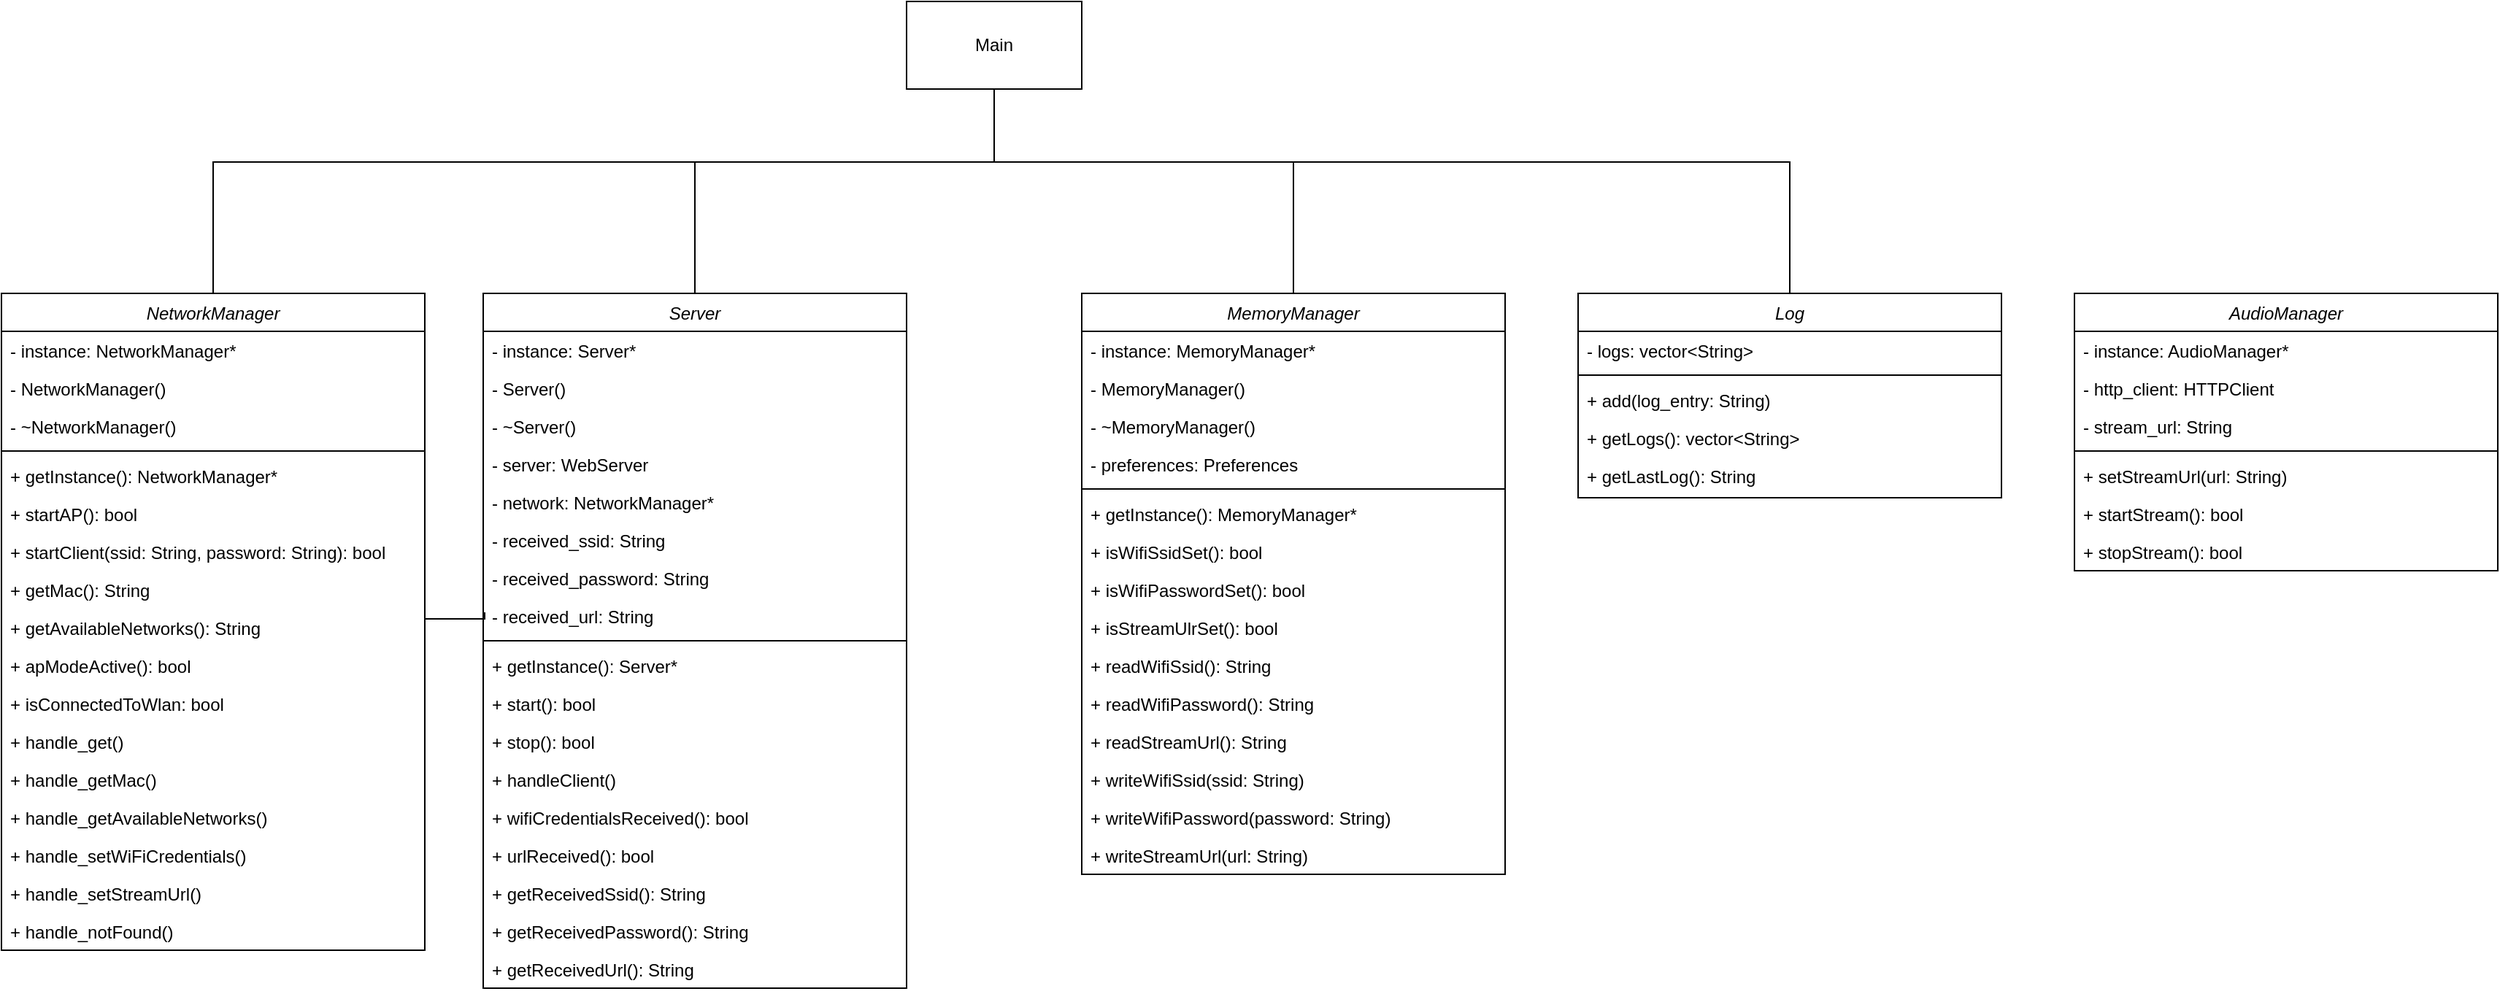 <mxfile version="22.0.3" type="device">
  <diagram id="C5RBs43oDa-KdzZeNtuy" name="Page-1">
    <mxGraphModel dx="646" dy="1547" grid="1" gridSize="10" guides="1" tooltips="1" connect="1" arrows="1" fold="1" page="1" pageScale="1" pageWidth="827" pageHeight="1169" math="0" shadow="0">
      <root>
        <mxCell id="WIyWlLk6GJQsqaUBKTNV-0" />
        <mxCell id="WIyWlLk6GJQsqaUBKTNV-1" parent="WIyWlLk6GJQsqaUBKTNV-0" />
        <mxCell id="xgX-J_OLABiDtd4WPakM-0" style="edgeStyle=orthogonalEdgeStyle;rounded=0;orthogonalLoop=1;jettySize=auto;html=1;entryX=0.5;entryY=1;entryDx=0;entryDy=0;endArrow=none;endFill=0;labelBackgroundColor=none;fontColor=default;" parent="WIyWlLk6GJQsqaUBKTNV-1" source="zkfFHV4jXpPFQw0GAbJ--0" target="f1mqv9CZ9b4WSqhQrzlp-0" edge="1">
          <mxGeometry relative="1" as="geometry">
            <Array as="points">
              <mxPoint x="295" y="80" />
              <mxPoint x="830" y="80" />
            </Array>
          </mxGeometry>
        </mxCell>
        <mxCell id="zkfFHV4jXpPFQw0GAbJ--0" value="NetworkManager" style="swimlane;fontStyle=2;align=center;verticalAlign=top;childLayout=stackLayout;horizontal=1;startSize=26;horizontalStack=0;resizeParent=1;resizeLast=0;collapsible=1;marginBottom=0;rounded=0;shadow=0;strokeWidth=1;labelBackgroundColor=none;" parent="WIyWlLk6GJQsqaUBKTNV-1" vertex="1">
          <mxGeometry x="150" y="170" width="290" height="450" as="geometry">
            <mxRectangle x="230" y="140" width="160" height="26" as="alternateBounds" />
          </mxGeometry>
        </mxCell>
        <mxCell id="zkfFHV4jXpPFQw0GAbJ--3" value="- instance: NetworkManager*" style="text;align=left;verticalAlign=top;spacingLeft=4;spacingRight=4;overflow=hidden;rotatable=0;points=[[0,0.5],[1,0.5]];portConstraint=eastwest;rounded=0;shadow=0;html=0;labelBackgroundColor=none;" parent="zkfFHV4jXpPFQw0GAbJ--0" vertex="1">
          <mxGeometry y="26" width="290" height="26" as="geometry" />
        </mxCell>
        <mxCell id="tdjty9-1SLwj8qhNld4r-47" value="- NetworkManager()" style="text;align=left;verticalAlign=top;spacingLeft=4;spacingRight=4;overflow=hidden;rotatable=0;points=[[0,0.5],[1,0.5]];portConstraint=eastwest;rounded=0;shadow=0;html=0;labelBackgroundColor=none;" parent="zkfFHV4jXpPFQw0GAbJ--0" vertex="1">
          <mxGeometry y="52" width="290" height="26" as="geometry" />
        </mxCell>
        <mxCell id="tdjty9-1SLwj8qhNld4r-49" value="- ~NetworkManager()" style="text;align=left;verticalAlign=top;spacingLeft=4;spacingRight=4;overflow=hidden;rotatable=0;points=[[0,0.5],[1,0.5]];portConstraint=eastwest;rounded=0;shadow=0;html=0;labelBackgroundColor=none;" parent="zkfFHV4jXpPFQw0GAbJ--0" vertex="1">
          <mxGeometry y="78" width="290" height="26" as="geometry" />
        </mxCell>
        <mxCell id="zkfFHV4jXpPFQw0GAbJ--4" value="" style="line;html=1;strokeWidth=1;align=left;verticalAlign=middle;spacingTop=-1;spacingLeft=3;spacingRight=3;rotatable=0;labelPosition=right;points=[];portConstraint=eastwest;labelBackgroundColor=none;rounded=0;" parent="zkfFHV4jXpPFQw0GAbJ--0" vertex="1">
          <mxGeometry y="104" width="290" height="8" as="geometry" />
        </mxCell>
        <mxCell id="zkfFHV4jXpPFQw0GAbJ--5" value="+ getInstance(): NetworkManager*" style="text;align=left;verticalAlign=top;spacingLeft=4;spacingRight=4;overflow=hidden;rotatable=0;points=[[0,0.5],[1,0.5]];portConstraint=eastwest;labelBackgroundColor=none;rounded=0;" parent="zkfFHV4jXpPFQw0GAbJ--0" vertex="1">
          <mxGeometry y="112" width="290" height="26" as="geometry" />
        </mxCell>
        <mxCell id="tdjty9-1SLwj8qhNld4r-6" value="+ startAP(): bool" style="text;align=left;verticalAlign=top;spacingLeft=4;spacingRight=4;overflow=hidden;rotatable=0;points=[[0,0.5],[1,0.5]];portConstraint=eastwest;labelBackgroundColor=none;rounded=0;" parent="zkfFHV4jXpPFQw0GAbJ--0" vertex="1">
          <mxGeometry y="138" width="290" height="26" as="geometry" />
        </mxCell>
        <mxCell id="tdjty9-1SLwj8qhNld4r-16" value="+ startClient(ssid: String, password: String): bool" style="text;align=left;verticalAlign=top;spacingLeft=4;spacingRight=4;overflow=hidden;rotatable=0;points=[[0,0.5],[1,0.5]];portConstraint=eastwest;labelBackgroundColor=none;rounded=0;" parent="zkfFHV4jXpPFQw0GAbJ--0" vertex="1">
          <mxGeometry y="164" width="290" height="26" as="geometry" />
        </mxCell>
        <mxCell id="tdjty9-1SLwj8qhNld4r-17" value="+ getMac(): String" style="text;align=left;verticalAlign=top;spacingLeft=4;spacingRight=4;overflow=hidden;rotatable=0;points=[[0,0.5],[1,0.5]];portConstraint=eastwest;labelBackgroundColor=none;rounded=0;" parent="zkfFHV4jXpPFQw0GAbJ--0" vertex="1">
          <mxGeometry y="190" width="290" height="26" as="geometry" />
        </mxCell>
        <mxCell id="tdjty9-1SLwj8qhNld4r-50" value="+ getAvailableNetworks(): String" style="text;align=left;verticalAlign=top;spacingLeft=4;spacingRight=4;overflow=hidden;rotatable=0;points=[[0,0.5],[1,0.5]];portConstraint=eastwest;labelBackgroundColor=none;rounded=0;" parent="zkfFHV4jXpPFQw0GAbJ--0" vertex="1">
          <mxGeometry y="216" width="290" height="26" as="geometry" />
        </mxCell>
        <mxCell id="3vrt6Uu7tevfZvhqK5N_-3" value="+ apModeActive(): bool" style="text;align=left;verticalAlign=top;spacingLeft=4;spacingRight=4;overflow=hidden;rotatable=0;points=[[0,0.5],[1,0.5]];portConstraint=eastwest;labelBackgroundColor=none;rounded=0;" parent="zkfFHV4jXpPFQw0GAbJ--0" vertex="1">
          <mxGeometry y="242" width="290" height="26" as="geometry" />
        </mxCell>
        <mxCell id="3vrt6Uu7tevfZvhqK5N_-2" value="+ isConnectedToWlan: bool" style="text;align=left;verticalAlign=top;spacingLeft=4;spacingRight=4;overflow=hidden;rotatable=0;points=[[0,0.5],[1,0.5]];portConstraint=eastwest;labelBackgroundColor=none;rounded=0;" parent="zkfFHV4jXpPFQw0GAbJ--0" vertex="1">
          <mxGeometry y="268" width="290" height="26" as="geometry" />
        </mxCell>
        <mxCell id="3vrt6Uu7tevfZvhqK5N_-18" value="+ handle_get()" style="text;align=left;verticalAlign=top;spacingLeft=4;spacingRight=4;overflow=hidden;rotatable=0;points=[[0,0.5],[1,0.5]];portConstraint=eastwest;labelBackgroundColor=none;rounded=0;" parent="zkfFHV4jXpPFQw0GAbJ--0" vertex="1">
          <mxGeometry y="294" width="290" height="26" as="geometry" />
        </mxCell>
        <mxCell id="3vrt6Uu7tevfZvhqK5N_-17" value="+ handle_getMac()" style="text;align=left;verticalAlign=top;spacingLeft=4;spacingRight=4;overflow=hidden;rotatable=0;points=[[0,0.5],[1,0.5]];portConstraint=eastwest;labelBackgroundColor=none;rounded=0;" parent="zkfFHV4jXpPFQw0GAbJ--0" vertex="1">
          <mxGeometry y="320" width="290" height="26" as="geometry" />
        </mxCell>
        <mxCell id="3vrt6Uu7tevfZvhqK5N_-16" value="+ handle_getAvailableNetworks()" style="text;align=left;verticalAlign=top;spacingLeft=4;spacingRight=4;overflow=hidden;rotatable=0;points=[[0,0.5],[1,0.5]];portConstraint=eastwest;labelBackgroundColor=none;rounded=0;" parent="zkfFHV4jXpPFQw0GAbJ--0" vertex="1">
          <mxGeometry y="346" width="290" height="26" as="geometry" />
        </mxCell>
        <mxCell id="3vrt6Uu7tevfZvhqK5N_-15" value="+ handle_setWiFiCredentials()" style="text;align=left;verticalAlign=top;spacingLeft=4;spacingRight=4;overflow=hidden;rotatable=0;points=[[0,0.5],[1,0.5]];portConstraint=eastwest;labelBackgroundColor=none;rounded=0;" parent="zkfFHV4jXpPFQw0GAbJ--0" vertex="1">
          <mxGeometry y="372" width="290" height="26" as="geometry" />
        </mxCell>
        <mxCell id="3vrt6Uu7tevfZvhqK5N_-14" value="+ handle_setStreamUrl()" style="text;align=left;verticalAlign=top;spacingLeft=4;spacingRight=4;overflow=hidden;rotatable=0;points=[[0,0.5],[1,0.5]];portConstraint=eastwest;labelBackgroundColor=none;rounded=0;" parent="zkfFHV4jXpPFQw0GAbJ--0" vertex="1">
          <mxGeometry y="398" width="290" height="26" as="geometry" />
        </mxCell>
        <mxCell id="3vrt6Uu7tevfZvhqK5N_-13" value="+ handle_notFound()" style="text;align=left;verticalAlign=top;spacingLeft=4;spacingRight=4;overflow=hidden;rotatable=0;points=[[0,0.5],[1,0.5]];portConstraint=eastwest;labelBackgroundColor=none;rounded=0;" parent="zkfFHV4jXpPFQw0GAbJ--0" vertex="1">
          <mxGeometry y="424" width="290" height="26" as="geometry" />
        </mxCell>
        <mxCell id="xgX-J_OLABiDtd4WPakM-2" style="edgeStyle=orthogonalEdgeStyle;rounded=0;orthogonalLoop=1;jettySize=auto;html=1;entryX=0.5;entryY=1;entryDx=0;entryDy=0;endArrow=none;endFill=0;labelBackgroundColor=none;fontColor=default;" parent="WIyWlLk6GJQsqaUBKTNV-1" source="tdjty9-1SLwj8qhNld4r-22" target="f1mqv9CZ9b4WSqhQrzlp-0" edge="1">
          <mxGeometry relative="1" as="geometry">
            <Array as="points">
              <mxPoint x="625" y="80" />
              <mxPoint x="830" y="80" />
            </Array>
          </mxGeometry>
        </mxCell>
        <mxCell id="tdjty9-1SLwj8qhNld4r-22" value="Server" style="swimlane;fontStyle=2;align=center;verticalAlign=top;childLayout=stackLayout;horizontal=1;startSize=26;horizontalStack=0;resizeParent=1;resizeLast=0;collapsible=1;marginBottom=0;rounded=0;shadow=0;strokeWidth=1;labelBackgroundColor=none;" parent="WIyWlLk6GJQsqaUBKTNV-1" vertex="1">
          <mxGeometry x="480" y="170" width="290" height="476" as="geometry">
            <mxRectangle x="230" y="140" width="160" height="26" as="alternateBounds" />
          </mxGeometry>
        </mxCell>
        <mxCell id="tdjty9-1SLwj8qhNld4r-23" value="- instance: Server*" style="text;align=left;verticalAlign=top;spacingLeft=4;spacingRight=4;overflow=hidden;rotatable=0;points=[[0,0.5],[1,0.5]];portConstraint=eastwest;rounded=0;shadow=0;html=0;labelBackgroundColor=none;" parent="tdjty9-1SLwj8qhNld4r-22" vertex="1">
          <mxGeometry y="26" width="290" height="26" as="geometry" />
        </mxCell>
        <mxCell id="3vrt6Uu7tevfZvhqK5N_-5" value="- Server()" style="text;align=left;verticalAlign=top;spacingLeft=4;spacingRight=4;overflow=hidden;rotatable=0;points=[[0,0.5],[1,0.5]];portConstraint=eastwest;rounded=0;shadow=0;html=0;labelBackgroundColor=none;" parent="tdjty9-1SLwj8qhNld4r-22" vertex="1">
          <mxGeometry y="52" width="290" height="26" as="geometry" />
        </mxCell>
        <mxCell id="3vrt6Uu7tevfZvhqK5N_-4" value="- ~Server()" style="text;align=left;verticalAlign=top;spacingLeft=4;spacingRight=4;overflow=hidden;rotatable=0;points=[[0,0.5],[1,0.5]];portConstraint=eastwest;rounded=0;shadow=0;html=0;labelBackgroundColor=none;" parent="tdjty9-1SLwj8qhNld4r-22" vertex="1">
          <mxGeometry y="78" width="290" height="26" as="geometry" />
        </mxCell>
        <mxCell id="tdjty9-1SLwj8qhNld4r-45" value="- server: WebServer" style="text;align=left;verticalAlign=top;spacingLeft=4;spacingRight=4;overflow=hidden;rotatable=0;points=[[0,0.5],[1,0.5]];portConstraint=eastwest;rounded=0;shadow=0;html=0;labelBackgroundColor=none;" parent="tdjty9-1SLwj8qhNld4r-22" vertex="1">
          <mxGeometry y="104" width="290" height="26" as="geometry" />
        </mxCell>
        <mxCell id="3vrt6Uu7tevfZvhqK5N_-6" value="- network: NetworkManager*" style="text;align=left;verticalAlign=top;spacingLeft=4;spacingRight=4;overflow=hidden;rotatable=0;points=[[0,0.5],[1,0.5]];portConstraint=eastwest;rounded=0;shadow=0;html=0;labelBackgroundColor=none;" parent="tdjty9-1SLwj8qhNld4r-22" vertex="1">
          <mxGeometry y="130" width="290" height="26" as="geometry" />
        </mxCell>
        <mxCell id="tdjty9-1SLwj8qhNld4r-40" value="- received_ssid: String" style="text;align=left;verticalAlign=top;spacingLeft=4;spacingRight=4;overflow=hidden;rotatable=0;points=[[0,0.5],[1,0.5]];portConstraint=eastwest;rounded=0;shadow=0;html=0;labelBackgroundColor=none;" parent="tdjty9-1SLwj8qhNld4r-22" vertex="1">
          <mxGeometry y="156" width="290" height="26" as="geometry" />
        </mxCell>
        <mxCell id="tdjty9-1SLwj8qhNld4r-39" value="- received_password: String" style="text;align=left;verticalAlign=top;spacingLeft=4;spacingRight=4;overflow=hidden;rotatable=0;points=[[0,0.5],[1,0.5]];portConstraint=eastwest;rounded=0;shadow=0;html=0;labelBackgroundColor=none;" parent="tdjty9-1SLwj8qhNld4r-22" vertex="1">
          <mxGeometry y="182" width="290" height="26" as="geometry" />
        </mxCell>
        <mxCell id="tdjty9-1SLwj8qhNld4r-38" value="- received_url: String" style="text;align=left;verticalAlign=top;spacingLeft=4;spacingRight=4;overflow=hidden;rotatable=0;points=[[0,0.5],[1,0.5]];portConstraint=eastwest;rounded=0;shadow=0;html=0;labelBackgroundColor=none;" parent="tdjty9-1SLwj8qhNld4r-22" vertex="1">
          <mxGeometry y="208" width="290" height="26" as="geometry" />
        </mxCell>
        <mxCell id="xgX-J_OLABiDtd4WPakM-4" style="edgeStyle=orthogonalEdgeStyle;rounded=0;orthogonalLoop=1;jettySize=auto;html=1;entryX=0;entryY=0.5;entryDx=0;entryDy=0;endArrow=none;endFill=0;labelBackgroundColor=none;fontColor=default;" parent="tdjty9-1SLwj8qhNld4r-22" edge="1">
          <mxGeometry relative="1" as="geometry">
            <mxPoint x="-40.0" y="223" as="sourcePoint" />
            <mxPoint x="-1.137e-13" y="219" as="targetPoint" />
            <Array as="points">
              <mxPoint x="1" y="223" />
              <mxPoint x="1" y="219" />
            </Array>
          </mxGeometry>
        </mxCell>
        <mxCell id="tdjty9-1SLwj8qhNld4r-33" value="" style="line;html=1;strokeWidth=1;align=left;verticalAlign=middle;spacingTop=-1;spacingLeft=3;spacingRight=3;rotatable=0;labelPosition=right;points=[];portConstraint=eastwest;labelBackgroundColor=none;rounded=0;" parent="tdjty9-1SLwj8qhNld4r-22" vertex="1">
          <mxGeometry y="234" width="290" height="8" as="geometry" />
        </mxCell>
        <mxCell id="tdjty9-1SLwj8qhNld4r-34" value="+ getInstance(): Server*" style="text;align=left;verticalAlign=top;spacingLeft=4;spacingRight=4;overflow=hidden;rotatable=0;points=[[0,0.5],[1,0.5]];portConstraint=eastwest;labelBackgroundColor=none;rounded=0;" parent="tdjty9-1SLwj8qhNld4r-22" vertex="1">
          <mxGeometry y="242" width="290" height="26" as="geometry" />
        </mxCell>
        <mxCell id="tdjty9-1SLwj8qhNld4r-35" value="+ start(): bool" style="text;align=left;verticalAlign=top;spacingLeft=4;spacingRight=4;overflow=hidden;rotatable=0;points=[[0,0.5],[1,0.5]];portConstraint=eastwest;labelBackgroundColor=none;rounded=0;" parent="tdjty9-1SLwj8qhNld4r-22" vertex="1">
          <mxGeometry y="268" width="290" height="26" as="geometry" />
        </mxCell>
        <mxCell id="tdjty9-1SLwj8qhNld4r-36" value="+ stop(): bool" style="text;align=left;verticalAlign=top;spacingLeft=4;spacingRight=4;overflow=hidden;rotatable=0;points=[[0,0.5],[1,0.5]];portConstraint=eastwest;labelBackgroundColor=none;rounded=0;" parent="tdjty9-1SLwj8qhNld4r-22" vertex="1">
          <mxGeometry y="294" width="290" height="26" as="geometry" />
        </mxCell>
        <mxCell id="3vrt6Uu7tevfZvhqK5N_-9" value="+ handleClient()" style="text;align=left;verticalAlign=top;spacingLeft=4;spacingRight=4;overflow=hidden;rotatable=0;points=[[0,0.5],[1,0.5]];portConstraint=eastwest;labelBackgroundColor=none;rounded=0;" parent="tdjty9-1SLwj8qhNld4r-22" vertex="1">
          <mxGeometry y="320" width="290" height="26" as="geometry" />
        </mxCell>
        <mxCell id="3vrt6Uu7tevfZvhqK5N_-8" value="+ wifiCredentialsReceived(): bool" style="text;align=left;verticalAlign=top;spacingLeft=4;spacingRight=4;overflow=hidden;rotatable=0;points=[[0,0.5],[1,0.5]];portConstraint=eastwest;labelBackgroundColor=none;rounded=0;" parent="tdjty9-1SLwj8qhNld4r-22" vertex="1">
          <mxGeometry y="346" width="290" height="26" as="geometry" />
        </mxCell>
        <mxCell id="3vrt6Uu7tevfZvhqK5N_-7" value="+ urlReceived(): bool" style="text;align=left;verticalAlign=top;spacingLeft=4;spacingRight=4;overflow=hidden;rotatable=0;points=[[0,0.5],[1,0.5]];portConstraint=eastwest;labelBackgroundColor=none;rounded=0;" parent="tdjty9-1SLwj8qhNld4r-22" vertex="1">
          <mxGeometry y="372" width="290" height="26" as="geometry" />
        </mxCell>
        <mxCell id="3vrt6Uu7tevfZvhqK5N_-12" value="+ getReceivedSsid(): String" style="text;align=left;verticalAlign=top;spacingLeft=4;spacingRight=4;overflow=hidden;rotatable=0;points=[[0,0.5],[1,0.5]];portConstraint=eastwest;labelBackgroundColor=none;rounded=0;" parent="tdjty9-1SLwj8qhNld4r-22" vertex="1">
          <mxGeometry y="398" width="290" height="26" as="geometry" />
        </mxCell>
        <mxCell id="3vrt6Uu7tevfZvhqK5N_-11" value="+ getReceivedPassword(): String" style="text;align=left;verticalAlign=top;spacingLeft=4;spacingRight=4;overflow=hidden;rotatable=0;points=[[0,0.5],[1,0.5]];portConstraint=eastwest;labelBackgroundColor=none;rounded=0;" parent="tdjty9-1SLwj8qhNld4r-22" vertex="1">
          <mxGeometry y="424" width="290" height="26" as="geometry" />
        </mxCell>
        <mxCell id="3vrt6Uu7tevfZvhqK5N_-10" value="+ getReceivedUrl(): String" style="text;align=left;verticalAlign=top;spacingLeft=4;spacingRight=4;overflow=hidden;rotatable=0;points=[[0,0.5],[1,0.5]];portConstraint=eastwest;labelBackgroundColor=none;rounded=0;" parent="tdjty9-1SLwj8qhNld4r-22" vertex="1">
          <mxGeometry y="450" width="290" height="26" as="geometry" />
        </mxCell>
        <mxCell id="xgX-J_OLABiDtd4WPakM-3" style="edgeStyle=orthogonalEdgeStyle;rounded=0;orthogonalLoop=1;jettySize=auto;html=1;entryX=0.5;entryY=1;entryDx=0;entryDy=0;endArrow=none;endFill=0;labelBackgroundColor=none;fontColor=default;" parent="WIyWlLk6GJQsqaUBKTNV-1" source="3vrt6Uu7tevfZvhqK5N_-19" target="f1mqv9CZ9b4WSqhQrzlp-0" edge="1">
          <mxGeometry relative="1" as="geometry">
            <Array as="points">
              <mxPoint x="1035" y="80" />
              <mxPoint x="830" y="80" />
            </Array>
          </mxGeometry>
        </mxCell>
        <mxCell id="3vrt6Uu7tevfZvhqK5N_-19" value="MemoryManager" style="swimlane;fontStyle=2;align=center;verticalAlign=top;childLayout=stackLayout;horizontal=1;startSize=26;horizontalStack=0;resizeParent=1;resizeLast=0;collapsible=1;marginBottom=0;rounded=0;shadow=0;strokeWidth=1;labelBackgroundColor=none;" parent="WIyWlLk6GJQsqaUBKTNV-1" vertex="1">
          <mxGeometry x="890" y="170" width="290" height="398" as="geometry">
            <mxRectangle x="230" y="140" width="160" height="26" as="alternateBounds" />
          </mxGeometry>
        </mxCell>
        <mxCell id="3vrt6Uu7tevfZvhqK5N_-20" value="- instance: MemoryManager*" style="text;align=left;verticalAlign=top;spacingLeft=4;spacingRight=4;overflow=hidden;rotatable=0;points=[[0,0.5],[1,0.5]];portConstraint=eastwest;rounded=0;shadow=0;html=0;labelBackgroundColor=none;" parent="3vrt6Uu7tevfZvhqK5N_-19" vertex="1">
          <mxGeometry y="26" width="290" height="26" as="geometry" />
        </mxCell>
        <mxCell id="3vrt6Uu7tevfZvhqK5N_-21" value="- MemoryManager()" style="text;align=left;verticalAlign=top;spacingLeft=4;spacingRight=4;overflow=hidden;rotatable=0;points=[[0,0.5],[1,0.5]];portConstraint=eastwest;rounded=0;shadow=0;html=0;labelBackgroundColor=none;" parent="3vrt6Uu7tevfZvhqK5N_-19" vertex="1">
          <mxGeometry y="52" width="290" height="26" as="geometry" />
        </mxCell>
        <mxCell id="3vrt6Uu7tevfZvhqK5N_-22" value="- ~MemoryManager()" style="text;align=left;verticalAlign=top;spacingLeft=4;spacingRight=4;overflow=hidden;rotatable=0;points=[[0,0.5],[1,0.5]];portConstraint=eastwest;rounded=0;shadow=0;html=0;labelBackgroundColor=none;" parent="3vrt6Uu7tevfZvhqK5N_-19" vertex="1">
          <mxGeometry y="78" width="290" height="26" as="geometry" />
        </mxCell>
        <mxCell id="3vrt6Uu7tevfZvhqK5N_-37" value="- preferences: Preferences" style="text;align=left;verticalAlign=top;spacingLeft=4;spacingRight=4;overflow=hidden;rotatable=0;points=[[0,0.5],[1,0.5]];portConstraint=eastwest;rounded=0;shadow=0;html=0;labelBackgroundColor=none;" parent="3vrt6Uu7tevfZvhqK5N_-19" vertex="1">
          <mxGeometry y="104" width="290" height="26" as="geometry" />
        </mxCell>
        <mxCell id="3vrt6Uu7tevfZvhqK5N_-23" value="" style="line;html=1;strokeWidth=1;align=left;verticalAlign=middle;spacingTop=-1;spacingLeft=3;spacingRight=3;rotatable=0;labelPosition=right;points=[];portConstraint=eastwest;labelBackgroundColor=none;rounded=0;" parent="3vrt6Uu7tevfZvhqK5N_-19" vertex="1">
          <mxGeometry y="130" width="290" height="8" as="geometry" />
        </mxCell>
        <mxCell id="3vrt6Uu7tevfZvhqK5N_-24" value="+ getInstance(): MemoryManager*" style="text;align=left;verticalAlign=top;spacingLeft=4;spacingRight=4;overflow=hidden;rotatable=0;points=[[0,0.5],[1,0.5]];portConstraint=eastwest;labelBackgroundColor=none;rounded=0;" parent="3vrt6Uu7tevfZvhqK5N_-19" vertex="1">
          <mxGeometry y="138" width="290" height="26" as="geometry" />
        </mxCell>
        <mxCell id="3vrt6Uu7tevfZvhqK5N_-25" value="+ isWifiSsidSet(): bool" style="text;align=left;verticalAlign=top;spacingLeft=4;spacingRight=4;overflow=hidden;rotatable=0;points=[[0,0.5],[1,0.5]];portConstraint=eastwest;labelBackgroundColor=none;rounded=0;" parent="3vrt6Uu7tevfZvhqK5N_-19" vertex="1">
          <mxGeometry y="164" width="290" height="26" as="geometry" />
        </mxCell>
        <mxCell id="3vrt6Uu7tevfZvhqK5N_-26" value="+ isWifiPasswordSet(): bool" style="text;align=left;verticalAlign=top;spacingLeft=4;spacingRight=4;overflow=hidden;rotatable=0;points=[[0,0.5],[1,0.5]];portConstraint=eastwest;labelBackgroundColor=none;rounded=0;" parent="3vrt6Uu7tevfZvhqK5N_-19" vertex="1">
          <mxGeometry y="190" width="290" height="26" as="geometry" />
        </mxCell>
        <mxCell id="3vrt6Uu7tevfZvhqK5N_-41" value="+ isStreamUlrSet(): bool" style="text;align=left;verticalAlign=top;spacingLeft=4;spacingRight=4;overflow=hidden;rotatable=0;points=[[0,0.5],[1,0.5]];portConstraint=eastwest;labelBackgroundColor=none;rounded=0;" parent="3vrt6Uu7tevfZvhqK5N_-19" vertex="1">
          <mxGeometry y="216" width="290" height="26" as="geometry" />
        </mxCell>
        <mxCell id="3vrt6Uu7tevfZvhqK5N_-27" value="+ readWifiSsid(): String" style="text;align=left;verticalAlign=top;spacingLeft=4;spacingRight=4;overflow=hidden;rotatable=0;points=[[0,0.5],[1,0.5]];portConstraint=eastwest;labelBackgroundColor=none;rounded=0;" parent="3vrt6Uu7tevfZvhqK5N_-19" vertex="1">
          <mxGeometry y="242" width="290" height="26" as="geometry" />
        </mxCell>
        <mxCell id="3vrt6Uu7tevfZvhqK5N_-28" value="+ readWifiPassword(): String" style="text;align=left;verticalAlign=top;spacingLeft=4;spacingRight=4;overflow=hidden;rotatable=0;points=[[0,0.5],[1,0.5]];portConstraint=eastwest;labelBackgroundColor=none;rounded=0;" parent="3vrt6Uu7tevfZvhqK5N_-19" vertex="1">
          <mxGeometry y="268" width="290" height="26" as="geometry" />
        </mxCell>
        <mxCell id="3vrt6Uu7tevfZvhqK5N_-42" value="+ readStreamUrl(): String" style="text;align=left;verticalAlign=top;spacingLeft=4;spacingRight=4;overflow=hidden;rotatable=0;points=[[0,0.5],[1,0.5]];portConstraint=eastwest;labelBackgroundColor=none;rounded=0;" parent="3vrt6Uu7tevfZvhqK5N_-19" vertex="1">
          <mxGeometry y="294" width="290" height="26" as="geometry" />
        </mxCell>
        <mxCell id="3vrt6Uu7tevfZvhqK5N_-29" value="+ writeWifiSsid(ssid: String)" style="text;align=left;verticalAlign=top;spacingLeft=4;spacingRight=4;overflow=hidden;rotatable=0;points=[[0,0.5],[1,0.5]];portConstraint=eastwest;labelBackgroundColor=none;rounded=0;" parent="3vrt6Uu7tevfZvhqK5N_-19" vertex="1">
          <mxGeometry y="320" width="290" height="26" as="geometry" />
        </mxCell>
        <mxCell id="3vrt6Uu7tevfZvhqK5N_-30" value="+ writeWifiPassword(password: String)" style="text;align=left;verticalAlign=top;spacingLeft=4;spacingRight=4;overflow=hidden;rotatable=0;points=[[0,0.5],[1,0.5]];portConstraint=eastwest;labelBackgroundColor=none;rounded=0;" parent="3vrt6Uu7tevfZvhqK5N_-19" vertex="1">
          <mxGeometry y="346" width="290" height="26" as="geometry" />
        </mxCell>
        <mxCell id="3vrt6Uu7tevfZvhqK5N_-43" value="+ writeStreamUrl(url: String)" style="text;align=left;verticalAlign=top;spacingLeft=4;spacingRight=4;overflow=hidden;rotatable=0;points=[[0,0.5],[1,0.5]];portConstraint=eastwest;labelBackgroundColor=none;rounded=0;" parent="3vrt6Uu7tevfZvhqK5N_-19" vertex="1">
          <mxGeometry y="372" width="290" height="26" as="geometry" />
        </mxCell>
        <mxCell id="xgX-J_OLABiDtd4WPakM-1" style="edgeStyle=orthogonalEdgeStyle;rounded=0;orthogonalLoop=1;jettySize=auto;html=1;entryX=0.5;entryY=1;entryDx=0;entryDy=0;endArrow=none;endFill=0;labelBackgroundColor=none;fontColor=default;" parent="WIyWlLk6GJQsqaUBKTNV-1" source="3vrt6Uu7tevfZvhqK5N_-44" target="f1mqv9CZ9b4WSqhQrzlp-0" edge="1">
          <mxGeometry relative="1" as="geometry">
            <Array as="points">
              <mxPoint x="1375" y="80" />
              <mxPoint x="830" y="80" />
            </Array>
          </mxGeometry>
        </mxCell>
        <mxCell id="3vrt6Uu7tevfZvhqK5N_-44" value="Log" style="swimlane;fontStyle=2;align=center;verticalAlign=top;childLayout=stackLayout;horizontal=1;startSize=26;horizontalStack=0;resizeParent=1;resizeLast=0;collapsible=1;marginBottom=0;rounded=0;shadow=0;strokeWidth=1;labelBackgroundColor=none;" parent="WIyWlLk6GJQsqaUBKTNV-1" vertex="1">
          <mxGeometry x="1230" y="170" width="290" height="140" as="geometry">
            <mxRectangle x="230" y="140" width="160" height="26" as="alternateBounds" />
          </mxGeometry>
        </mxCell>
        <mxCell id="3vrt6Uu7tevfZvhqK5N_-45" value="- logs: vector&lt;String&gt;" style="text;align=left;verticalAlign=top;spacingLeft=4;spacingRight=4;overflow=hidden;rotatable=0;points=[[0,0.5],[1,0.5]];portConstraint=eastwest;rounded=0;shadow=0;html=0;labelBackgroundColor=none;" parent="3vrt6Uu7tevfZvhqK5N_-44" vertex="1">
          <mxGeometry y="26" width="290" height="26" as="geometry" />
        </mxCell>
        <mxCell id="3vrt6Uu7tevfZvhqK5N_-49" value="" style="line;html=1;strokeWidth=1;align=left;verticalAlign=middle;spacingTop=-1;spacingLeft=3;spacingRight=3;rotatable=0;labelPosition=right;points=[];portConstraint=eastwest;labelBackgroundColor=none;rounded=0;" parent="3vrt6Uu7tevfZvhqK5N_-44" vertex="1">
          <mxGeometry y="52" width="290" height="8" as="geometry" />
        </mxCell>
        <mxCell id="3vrt6Uu7tevfZvhqK5N_-50" value="+ add(log_entry: String)" style="text;align=left;verticalAlign=top;spacingLeft=4;spacingRight=4;overflow=hidden;rotatable=0;points=[[0,0.5],[1,0.5]];portConstraint=eastwest;labelBackgroundColor=none;rounded=0;" parent="3vrt6Uu7tevfZvhqK5N_-44" vertex="1">
          <mxGeometry y="60" width="290" height="26" as="geometry" />
        </mxCell>
        <mxCell id="3vrt6Uu7tevfZvhqK5N_-51" value="+ getLogs(): vector&lt;String&gt;" style="text;align=left;verticalAlign=top;spacingLeft=4;spacingRight=4;overflow=hidden;rotatable=0;points=[[0,0.5],[1,0.5]];portConstraint=eastwest;labelBackgroundColor=none;rounded=0;" parent="3vrt6Uu7tevfZvhqK5N_-44" vertex="1">
          <mxGeometry y="86" width="290" height="26" as="geometry" />
        </mxCell>
        <mxCell id="3vrt6Uu7tevfZvhqK5N_-52" value="+ getLastLog(): String" style="text;align=left;verticalAlign=top;spacingLeft=4;spacingRight=4;overflow=hidden;rotatable=0;points=[[0,0.5],[1,0.5]];portConstraint=eastwest;labelBackgroundColor=none;rounded=0;" parent="3vrt6Uu7tevfZvhqK5N_-44" vertex="1">
          <mxGeometry y="112" width="290" height="26" as="geometry" />
        </mxCell>
        <mxCell id="f1mqv9CZ9b4WSqhQrzlp-0" value="Main" style="rounded=0;whiteSpace=wrap;html=1;labelBackgroundColor=none;" parent="WIyWlLk6GJQsqaUBKTNV-1" vertex="1">
          <mxGeometry x="770" y="-30" width="120" height="60" as="geometry" />
        </mxCell>
        <mxCell id="GVpG240AZmlfuMw9CrSU-0" value="AudioManager" style="swimlane;fontStyle=2;align=center;verticalAlign=top;childLayout=stackLayout;horizontal=1;startSize=26;horizontalStack=0;resizeParent=1;resizeLast=0;collapsible=1;marginBottom=0;rounded=0;shadow=0;strokeWidth=1;labelBackgroundColor=none;" vertex="1" parent="WIyWlLk6GJQsqaUBKTNV-1">
          <mxGeometry x="1570" y="170" width="290" height="190" as="geometry">
            <mxRectangle x="230" y="140" width="160" height="26" as="alternateBounds" />
          </mxGeometry>
        </mxCell>
        <mxCell id="GVpG240AZmlfuMw9CrSU-1" value="- instance: AudioManager*" style="text;align=left;verticalAlign=top;spacingLeft=4;spacingRight=4;overflow=hidden;rotatable=0;points=[[0,0.5],[1,0.5]];portConstraint=eastwest;rounded=0;shadow=0;html=0;labelBackgroundColor=none;" vertex="1" parent="GVpG240AZmlfuMw9CrSU-0">
          <mxGeometry y="26" width="290" height="26" as="geometry" />
        </mxCell>
        <mxCell id="GVpG240AZmlfuMw9CrSU-7" value="- http_client: HTTPClient" style="text;align=left;verticalAlign=top;spacingLeft=4;spacingRight=4;overflow=hidden;rotatable=0;points=[[0,0.5],[1,0.5]];portConstraint=eastwest;rounded=0;shadow=0;html=0;labelBackgroundColor=none;" vertex="1" parent="GVpG240AZmlfuMw9CrSU-0">
          <mxGeometry y="52" width="290" height="26" as="geometry" />
        </mxCell>
        <mxCell id="GVpG240AZmlfuMw9CrSU-6" value="- stream_url: String" style="text;align=left;verticalAlign=top;spacingLeft=4;spacingRight=4;overflow=hidden;rotatable=0;points=[[0,0.5],[1,0.5]];portConstraint=eastwest;rounded=0;shadow=0;html=0;labelBackgroundColor=none;" vertex="1" parent="GVpG240AZmlfuMw9CrSU-0">
          <mxGeometry y="78" width="290" height="26" as="geometry" />
        </mxCell>
        <mxCell id="GVpG240AZmlfuMw9CrSU-2" value="" style="line;html=1;strokeWidth=1;align=left;verticalAlign=middle;spacingTop=-1;spacingLeft=3;spacingRight=3;rotatable=0;labelPosition=right;points=[];portConstraint=eastwest;labelBackgroundColor=none;rounded=0;" vertex="1" parent="GVpG240AZmlfuMw9CrSU-0">
          <mxGeometry y="104" width="290" height="8" as="geometry" />
        </mxCell>
        <mxCell id="GVpG240AZmlfuMw9CrSU-3" value="+ setStreamUrl(url: String)" style="text;align=left;verticalAlign=top;spacingLeft=4;spacingRight=4;overflow=hidden;rotatable=0;points=[[0,0.5],[1,0.5]];portConstraint=eastwest;labelBackgroundColor=none;rounded=0;" vertex="1" parent="GVpG240AZmlfuMw9CrSU-0">
          <mxGeometry y="112" width="290" height="26" as="geometry" />
        </mxCell>
        <mxCell id="GVpG240AZmlfuMw9CrSU-8" value="+ startStream(): bool" style="text;align=left;verticalAlign=top;spacingLeft=4;spacingRight=4;overflow=hidden;rotatable=0;points=[[0,0.5],[1,0.5]];portConstraint=eastwest;labelBackgroundColor=none;rounded=0;" vertex="1" parent="GVpG240AZmlfuMw9CrSU-0">
          <mxGeometry y="138" width="290" height="26" as="geometry" />
        </mxCell>
        <mxCell id="GVpG240AZmlfuMw9CrSU-9" value="+ stopStream(): bool" style="text;align=left;verticalAlign=top;spacingLeft=4;spacingRight=4;overflow=hidden;rotatable=0;points=[[0,0.5],[1,0.5]];portConstraint=eastwest;labelBackgroundColor=none;rounded=0;" vertex="1" parent="GVpG240AZmlfuMw9CrSU-0">
          <mxGeometry y="164" width="290" height="26" as="geometry" />
        </mxCell>
      </root>
    </mxGraphModel>
  </diagram>
</mxfile>
